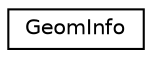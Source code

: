 digraph "Graphical Class Hierarchy"
{
  edge [fontname="Helvetica",fontsize="10",labelfontname="Helvetica",labelfontsize="10"];
  node [fontname="Helvetica",fontsize="10",shape=record];
  rankdir="LR";
  Node1 [label="GeomInfo",height=0.2,width=0.4,color="black", fillcolor="white", style="filled",URL="$classGeomInfo.html",tooltip="a container for organizing meta data about the geometries "];
}

